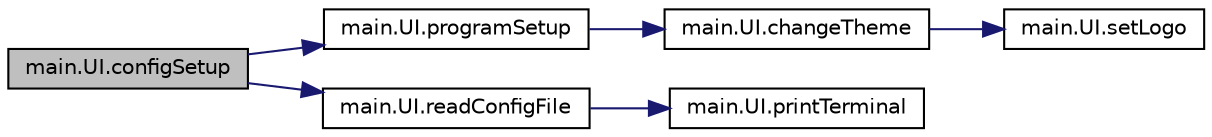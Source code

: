 digraph "main.UI.configSetup"
{
 // LATEX_PDF_SIZE
  edge [fontname="Helvetica",fontsize="10",labelfontname="Helvetica",labelfontsize="10"];
  node [fontname="Helvetica",fontsize="10",shape=record];
  rankdir="LR";
  Node1 [label="main.UI.configSetup",height=0.2,width=0.4,color="black", fillcolor="grey75", style="filled", fontcolor="black",tooltip=" "];
  Node1 -> Node2 [color="midnightblue",fontsize="10",style="solid",fontname="Helvetica"];
  Node2 [label="main.UI.programSetup",height=0.2,width=0.4,color="black", fillcolor="white", style="filled",URL="$classmain_1_1_u_i.html#ac1bad584babb5e1959092c506dc90a57",tooltip=" "];
  Node2 -> Node3 [color="midnightblue",fontsize="10",style="solid",fontname="Helvetica"];
  Node3 [label="main.UI.changeTheme",height=0.2,width=0.4,color="black", fillcolor="white", style="filled",URL="$classmain_1_1_u_i.html#abbc304da3fb7f4bf17ac1769855f8fa9",tooltip="THEME FUNCTIONS ######."];
  Node3 -> Node4 [color="midnightblue",fontsize="10",style="solid",fontname="Helvetica"];
  Node4 [label="main.UI.setLogo",height=0.2,width=0.4,color="black", fillcolor="white", style="filled",URL="$classmain_1_1_u_i.html#aee69a0185b86b6ba7189eb37b15b1ba4",tooltip=" "];
  Node1 -> Node5 [color="midnightblue",fontsize="10",style="solid",fontname="Helvetica"];
  Node5 [label="main.UI.readConfigFile",height=0.2,width=0.4,color="black", fillcolor="white", style="filled",URL="$classmain_1_1_u_i.html#abfbb3b9585e840fe7bb00a7ffd49a72a",tooltip=" "];
  Node5 -> Node6 [color="midnightblue",fontsize="10",style="solid",fontname="Helvetica"];
  Node6 [label="main.UI.printTerminal",height=0.2,width=0.4,color="black", fillcolor="white", style="filled",URL="$classmain_1_1_u_i.html#a2ed6351be3128a81b8a9469be6a690e1",tooltip=" "];
}
